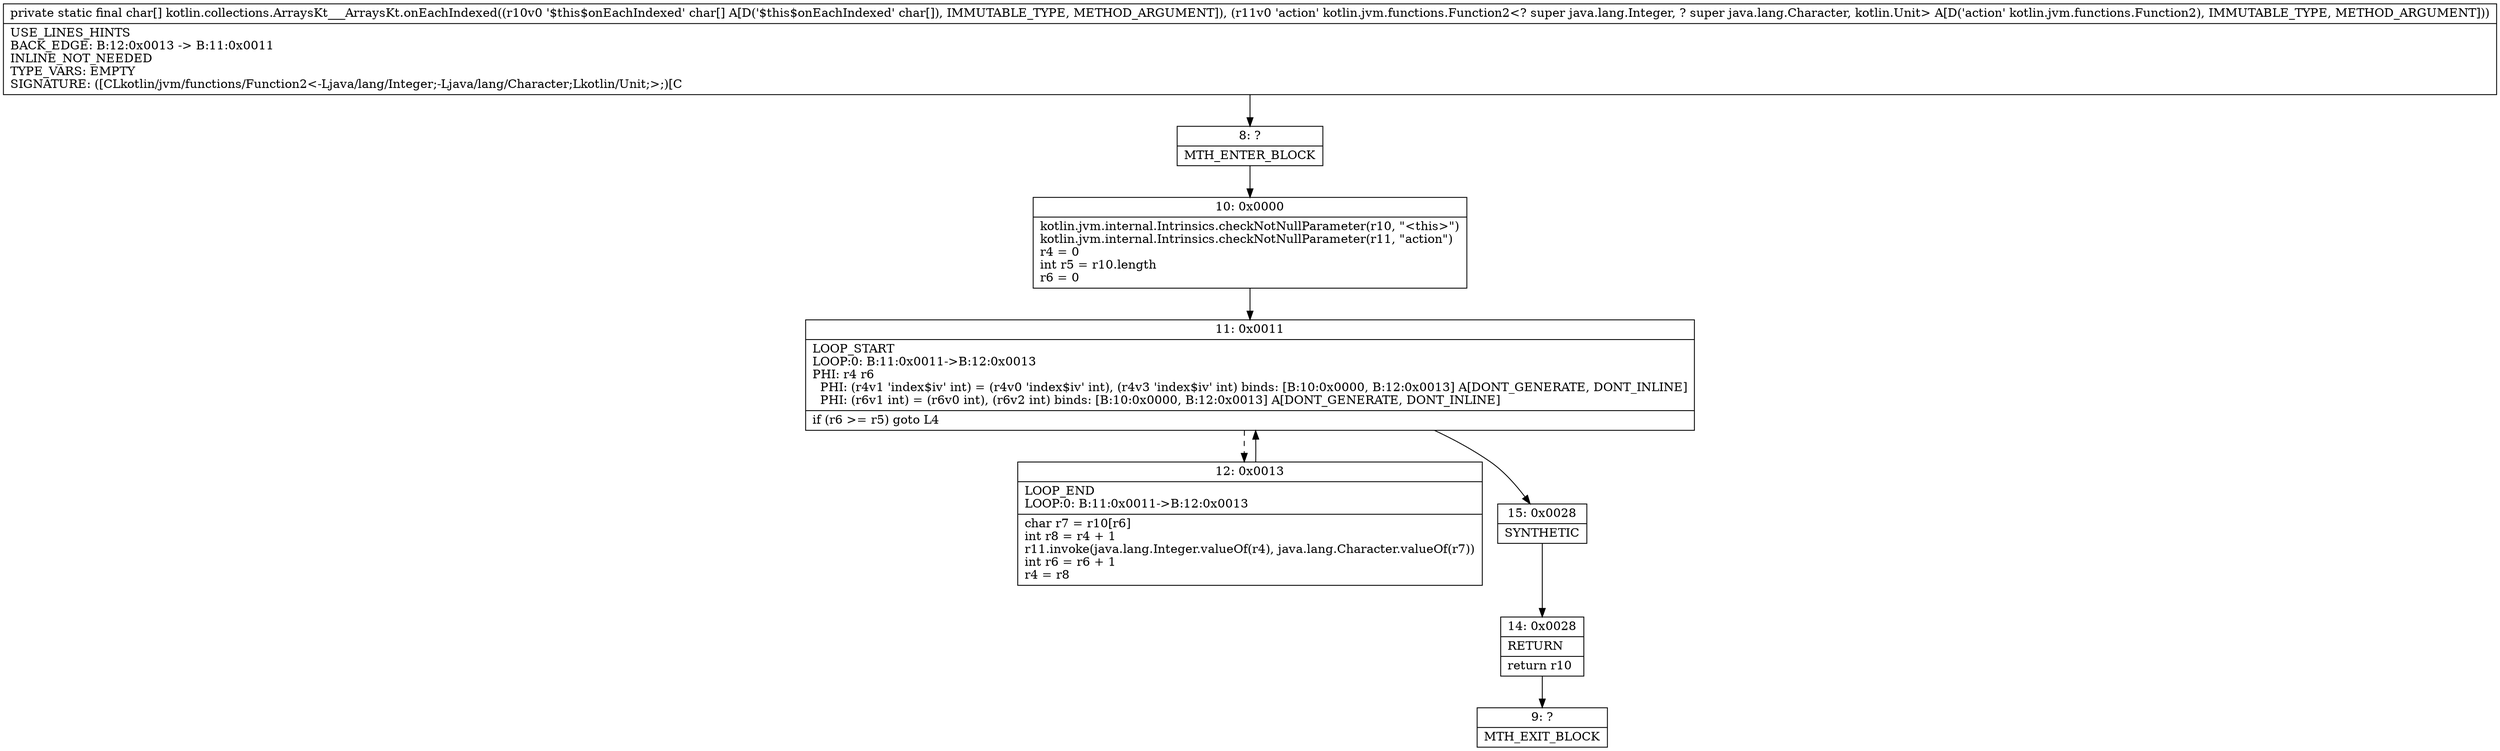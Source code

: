 digraph "CFG forkotlin.collections.ArraysKt___ArraysKt.onEachIndexed([CLkotlin\/jvm\/functions\/Function2;)[C" {
Node_8 [shape=record,label="{8\:\ ?|MTH_ENTER_BLOCK\l}"];
Node_10 [shape=record,label="{10\:\ 0x0000|kotlin.jvm.internal.Intrinsics.checkNotNullParameter(r10, \"\<this\>\")\lkotlin.jvm.internal.Intrinsics.checkNotNullParameter(r11, \"action\")\lr4 = 0\lint r5 = r10.length\lr6 = 0\l}"];
Node_11 [shape=record,label="{11\:\ 0x0011|LOOP_START\lLOOP:0: B:11:0x0011\-\>B:12:0x0013\lPHI: r4 r6 \l  PHI: (r4v1 'index$iv' int) = (r4v0 'index$iv' int), (r4v3 'index$iv' int) binds: [B:10:0x0000, B:12:0x0013] A[DONT_GENERATE, DONT_INLINE]\l  PHI: (r6v1 int) = (r6v0 int), (r6v2 int) binds: [B:10:0x0000, B:12:0x0013] A[DONT_GENERATE, DONT_INLINE]\l|if (r6 \>= r5) goto L4\l}"];
Node_12 [shape=record,label="{12\:\ 0x0013|LOOP_END\lLOOP:0: B:11:0x0011\-\>B:12:0x0013\l|char r7 = r10[r6]\lint r8 = r4 + 1\lr11.invoke(java.lang.Integer.valueOf(r4), java.lang.Character.valueOf(r7))\lint r6 = r6 + 1\lr4 = r8\l}"];
Node_15 [shape=record,label="{15\:\ 0x0028|SYNTHETIC\l}"];
Node_14 [shape=record,label="{14\:\ 0x0028|RETURN\l|return r10\l}"];
Node_9 [shape=record,label="{9\:\ ?|MTH_EXIT_BLOCK\l}"];
MethodNode[shape=record,label="{private static final char[] kotlin.collections.ArraysKt___ArraysKt.onEachIndexed((r10v0 '$this$onEachIndexed' char[] A[D('$this$onEachIndexed' char[]), IMMUTABLE_TYPE, METHOD_ARGUMENT]), (r11v0 'action' kotlin.jvm.functions.Function2\<? super java.lang.Integer, ? super java.lang.Character, kotlin.Unit\> A[D('action' kotlin.jvm.functions.Function2), IMMUTABLE_TYPE, METHOD_ARGUMENT]))  | USE_LINES_HINTS\lBACK_EDGE: B:12:0x0013 \-\> B:11:0x0011\lINLINE_NOT_NEEDED\lTYPE_VARS: EMPTY\lSIGNATURE: ([CLkotlin\/jvm\/functions\/Function2\<\-Ljava\/lang\/Integer;\-Ljava\/lang\/Character;Lkotlin\/Unit;\>;)[C\l}"];
MethodNode -> Node_8;Node_8 -> Node_10;
Node_10 -> Node_11;
Node_11 -> Node_12[style=dashed];
Node_11 -> Node_15;
Node_12 -> Node_11;
Node_15 -> Node_14;
Node_14 -> Node_9;
}

